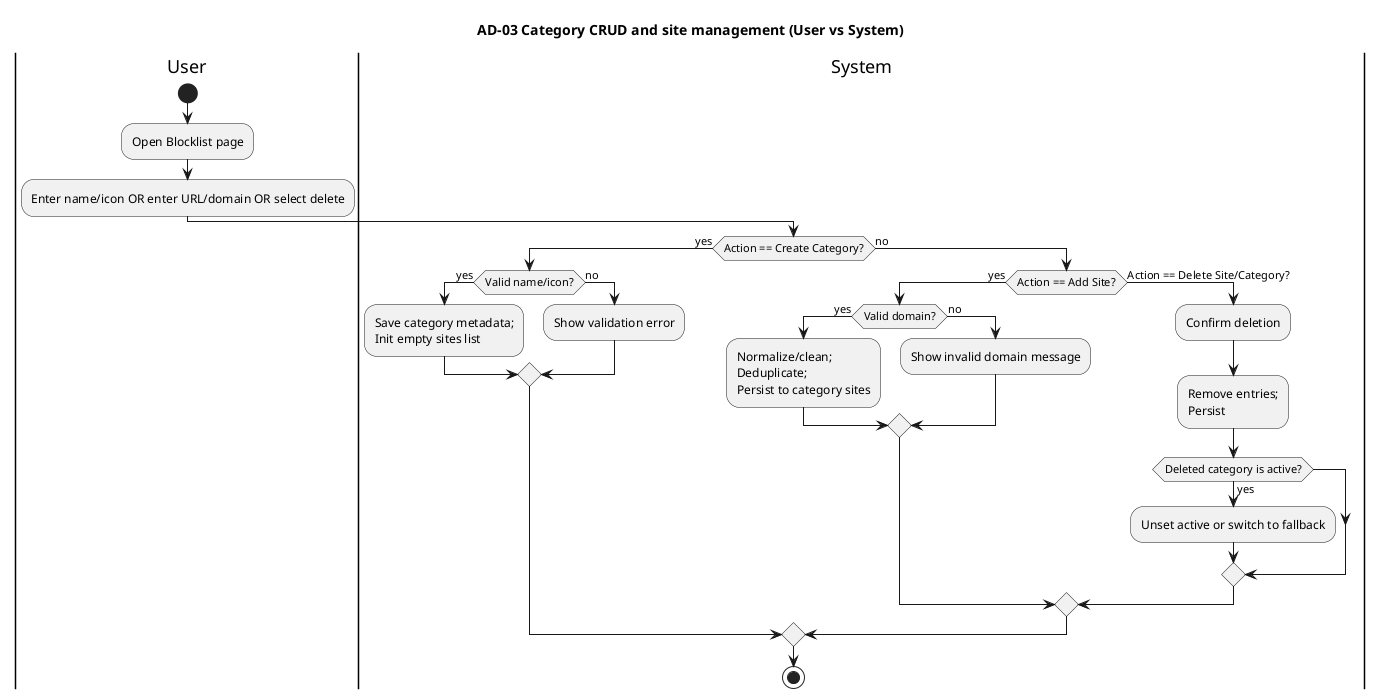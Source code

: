 @startuml
title AD-03 Category CRUD and site management (User vs System)
skinparam linetype ortho

|User|

start
|User|
  :Open Blocklist page;
  :Enter name/icon OR enter URL/domain OR select delete;

|System|
  if (Action == Create Category?) then (yes)
    if (Valid name/icon?) then (yes)
      :Save category metadata;\nInit empty sites list;
    else (no)
      :Show validation error;
    endif
  else (no)
    if (Action == Add Site?) then (yes)
      if (Valid domain?) then (yes)
        :Normalize/clean;\nDeduplicate;\nPersist to category sites;
      else (no)
        :Show invalid domain message;
      endif
    else (Action == Delete Site/Category?)
      :Confirm deletion;
      :Remove entries;\nPersist;
      if (Deleted category is active?) then (yes)
        :Unset active or switch to fallback;
      endif
    endif
  endif

stop
@enduml

